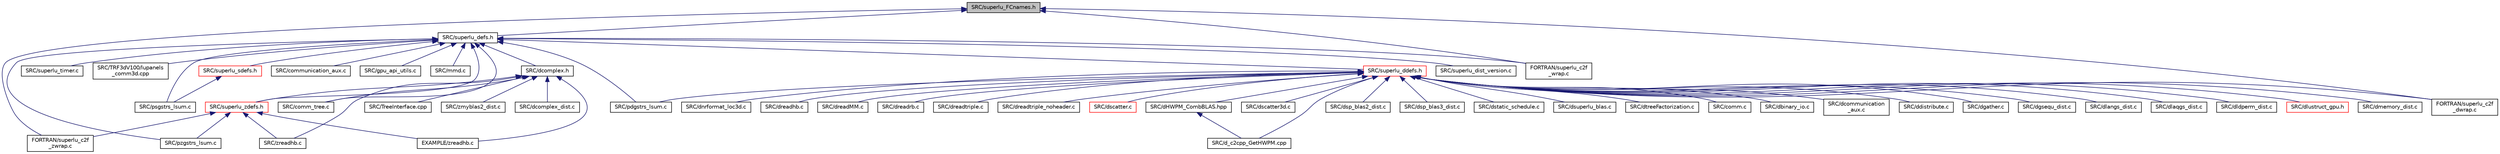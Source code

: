 digraph "SRC/superlu_FCnames.h"
{
 // LATEX_PDF_SIZE
  edge [fontname="Helvetica",fontsize="10",labelfontname="Helvetica",labelfontsize="10"];
  node [fontname="Helvetica",fontsize="10",shape=record];
  Node1 [label="SRC/superlu_FCnames.h",height=0.2,width=0.4,color="black", fillcolor="grey75", style="filled", fontcolor="black",tooltip="Macro definitions."];
  Node1 -> Node2 [dir="back",color="midnightblue",fontsize="10",style="solid",fontname="Helvetica"];
  Node2 [label="SRC/superlu_defs.h",height=0.2,width=0.4,color="black", fillcolor="white", style="filled",URL="$superlu__defs_8h.html",tooltip="Definitions which are precision-neutral."];
  Node2 -> Node3 [dir="back",color="midnightblue",fontsize="10",style="solid",fontname="Helvetica"];
  Node3 [label="SRC/comm_tree.c",height=0.2,width=0.4,color="black", fillcolor="white", style="filled",URL="$comm__tree_8c.html",tooltip=" "];
  Node2 -> Node4 [dir="back",color="midnightblue",fontsize="10",style="solid",fontname="Helvetica"];
  Node4 [label="SRC/communication_aux.c",height=0.2,width=0.4,color="black", fillcolor="white", style="filled",URL="$communication__aux_8c.html",tooltip="Auxiliary routines to support communication in 3D algorithms."];
  Node2 -> Node5 [dir="back",color="midnightblue",fontsize="10",style="solid",fontname="Helvetica"];
  Node5 [label="SRC/dcomplex.h",height=0.2,width=0.4,color="black", fillcolor="white", style="filled",URL="$dcomplex_8h.html",tooltip="Header for dcomplex.c."];
  Node5 -> Node3 [dir="back",color="midnightblue",fontsize="10",style="solid",fontname="Helvetica"];
  Node5 -> Node6 [dir="back",color="midnightblue",fontsize="10",style="solid",fontname="Helvetica"];
  Node6 [label="SRC/dcomplex_dist.c",height=0.2,width=0.4,color="black", fillcolor="white", style="filled",URL="$dcomplex__dist_8c.html",tooltip="Defines common arithmetic operations for complex type."];
  Node5 -> Node7 [dir="back",color="midnightblue",fontsize="10",style="solid",fontname="Helvetica"];
  Node7 [label="SRC/superlu_zdefs.h",height=0.2,width=0.4,color="red", fillcolor="white", style="filled",URL="$superlu__zdefs_8h.html",tooltip="Distributed SuperLU data types and function prototypes."];
  Node7 -> Node26 [dir="back",color="midnightblue",fontsize="10",style="solid",fontname="Helvetica"];
  Node26 [label="SRC/pzgstrs_lsum.c",height=0.2,width=0.4,color="black", fillcolor="white", style="filled",URL="$pzgstrs__lsum_8c.html",tooltip="Perform local block modifications: lsum[i] -= L_i,k * X[k]."];
  Node7 -> Node45 [dir="back",color="midnightblue",fontsize="10",style="solid",fontname="Helvetica"];
  Node45 [label="SRC/zreadhb.c",height=0.2,width=0.4,color="black", fillcolor="white", style="filled",URL="$SRC_2zreadhb_8c.html",tooltip="Read a DOUBLE COMPLEX PRECISION matrix stored in Harwell-Boeing format."];
  Node7 -> Node81 [dir="back",color="midnightblue",fontsize="10",style="solid",fontname="Helvetica"];
  Node81 [label="EXAMPLE/zreadhb.c",height=0.2,width=0.4,color="black", fillcolor="white", style="filled",URL="$EXAMPLE_2zreadhb_8c.html",tooltip="Read a DOUBLE COMPLEX PRECISION matrix stored in Harwell-Boeing format."];
  Node7 -> Node84 [dir="back",color="midnightblue",fontsize="10",style="solid",fontname="Helvetica"];
  Node84 [label="FORTRAN/superlu_c2f\l_zwrap.c",height=0.2,width=0.4,color="black", fillcolor="white", style="filled",URL="$superlu__c2f__zwrap_8c.html",tooltip=" "];
  Node5 -> Node89 [dir="back",color="midnightblue",fontsize="10",style="solid",fontname="Helvetica"];
  Node89 [label="SRC/TreeInterface.cpp",height=0.2,width=0.4,color="black", fillcolor="white", style="filled",URL="$TreeInterface_8cpp.html",tooltip=" "];
  Node5 -> Node90 [dir="back",color="midnightblue",fontsize="10",style="solid",fontname="Helvetica"];
  Node90 [label="SRC/zmyblas2_dist.c",height=0.2,width=0.4,color="black", fillcolor="white", style="filled",URL="$zmyblas2__dist_8c.html",tooltip="Level 2 BLAS operations: solves and matvec, written in C."];
  Node5 -> Node45 [dir="back",color="midnightblue",fontsize="10",style="solid",fontname="Helvetica"];
  Node5 -> Node81 [dir="back",color="midnightblue",fontsize="10",style="solid",fontname="Helvetica"];
  Node2 -> Node91 [dir="back",color="midnightblue",fontsize="10",style="solid",fontname="Helvetica"];
  Node91 [label="SRC/gpu_api_utils.c",height=0.2,width=0.4,color="black", fillcolor="white", style="filled",URL="$gpu__api__utils_8c.html",tooltip=" "];
  Node2 -> Node92 [dir="back",color="midnightblue",fontsize="10",style="solid",fontname="Helvetica"];
  Node92 [label="SRC/mmd.c",height=0.2,width=0.4,color="black", fillcolor="white", style="filled",URL="$mmd_8c.html",tooltip="Implements the minimum degree algorithm."];
  Node2 -> Node93 [dir="back",color="midnightblue",fontsize="10",style="solid",fontname="Helvetica"];
  Node93 [label="SRC/pdgstrs_lsum.c",height=0.2,width=0.4,color="black", fillcolor="white", style="filled",URL="$pdgstrs__lsum_8c.html",tooltip="Perform local block modifications: lsum[i] -= L_i,k * X[k]."];
  Node2 -> Node94 [dir="back",color="midnightblue",fontsize="10",style="solid",fontname="Helvetica"];
  Node94 [label="SRC/psgstrs_lsum.c",height=0.2,width=0.4,color="black", fillcolor="white", style="filled",URL="$psgstrs__lsum_8c.html",tooltip="Perform local block modifications: lsum[i] -= L_i,k * X[k]."];
  Node2 -> Node26 [dir="back",color="midnightblue",fontsize="10",style="solid",fontname="Helvetica"];
  Node2 -> Node95 [dir="back",color="midnightblue",fontsize="10",style="solid",fontname="Helvetica"];
  Node95 [label="SRC/superlu_ddefs.h",height=0.2,width=0.4,color="red", fillcolor="white", style="filled",URL="$superlu__ddefs_8h.html",tooltip="Distributed SuperLU data types and function prototypes."];
  Node95 -> Node96 [dir="back",color="midnightblue",fontsize="10",style="solid",fontname="Helvetica"];
  Node96 [label="SRC/comm.c",height=0.2,width=0.4,color="black", fillcolor="white", style="filled",URL="$comm_8c.html",tooltip="Broadcast an array of dtype numbers."];
  Node95 -> Node97 [dir="back",color="midnightblue",fontsize="10",style="solid",fontname="Helvetica"];
  Node97 [label="SRC/d_c2cpp_GetHWPM.cpp",height=0.2,width=0.4,color="black", fillcolor="white", style="filled",URL="$d__c2cpp__GetHWPM_8cpp.html",tooltip="Get heavy-weight perfect matching (HWPM)."];
  Node95 -> Node98 [dir="back",color="midnightblue",fontsize="10",style="solid",fontname="Helvetica"];
  Node98 [label="SRC/dbinary_io.c",height=0.2,width=0.4,color="black", fillcolor="white", style="filled",URL="$dbinary__io_8c.html",tooltip=" "];
  Node95 -> Node99 [dir="back",color="midnightblue",fontsize="10",style="solid",fontname="Helvetica"];
  Node99 [label="SRC/dcommunication\l_aux.c",height=0.2,width=0.4,color="black", fillcolor="white", style="filled",URL="$dcommunication__aux_8c.html",tooltip=" "];
  Node95 -> Node100 [dir="back",color="midnightblue",fontsize="10",style="solid",fontname="Helvetica"];
  Node100 [label="SRC/ddistribute.c",height=0.2,width=0.4,color="black", fillcolor="white", style="filled",URL="$ddistribute_8c.html",tooltip="Distribute the matrix onto the 2D process mesh."];
  Node95 -> Node101 [dir="back",color="midnightblue",fontsize="10",style="solid",fontname="Helvetica"];
  Node101 [label="SRC/dgather.c",height=0.2,width=0.4,color="black", fillcolor="white", style="filled",URL="$dgather_8c.html",tooltip=" "];
  Node95 -> Node102 [dir="back",color="midnightblue",fontsize="10",style="solid",fontname="Helvetica"];
  Node102 [label="SRC/dgsequ_dist.c",height=0.2,width=0.4,color="black", fillcolor="white", style="filled",URL="$dgsequ__dist_8c.html",tooltip="Computes row and column scalings."];
  Node95 -> Node103 [dir="back",color="midnightblue",fontsize="10",style="solid",fontname="Helvetica"];
  Node103 [label="SRC/dHWPM_CombBLAS.hpp",height=0.2,width=0.4,color="black", fillcolor="white", style="filled",URL="$dHWPM__CombBLAS_8hpp.html",tooltip="Get HWPM, heavy-weight perfect matching."];
  Node103 -> Node97 [dir="back",color="midnightblue",fontsize="10",style="solid",fontname="Helvetica"];
  Node95 -> Node104 [dir="back",color="midnightblue",fontsize="10",style="solid",fontname="Helvetica"];
  Node104 [label="SRC/dlangs_dist.c",height=0.2,width=0.4,color="black", fillcolor="white", style="filled",URL="$dlangs__dist_8c.html",tooltip="Returns the value of the one norm, the infinity norm, or the element of largest value."];
  Node95 -> Node105 [dir="back",color="midnightblue",fontsize="10",style="solid",fontname="Helvetica"];
  Node105 [label="SRC/dlaqgs_dist.c",height=0.2,width=0.4,color="black", fillcolor="white", style="filled",URL="$dlaqgs__dist_8c.html",tooltip="Equilibrates a general sparse M by N matrix A."];
  Node95 -> Node106 [dir="back",color="midnightblue",fontsize="10",style="solid",fontname="Helvetica"];
  Node106 [label="SRC/dldperm_dist.c",height=0.2,width=0.4,color="black", fillcolor="white", style="filled",URL="$dldperm__dist_8c.html",tooltip="Finds a row permutation so that the matrix has large entries on the diagonal."];
  Node95 -> Node107 [dir="back",color="midnightblue",fontsize="10",style="solid",fontname="Helvetica"];
  Node107 [label="SRC/dlustruct_gpu.h",height=0.2,width=0.4,color="red", fillcolor="white", style="filled",URL="$dlustruct__gpu_8h.html",tooltip="Descriptions and declarations for structures used in GPU."];
  Node95 -> Node111 [dir="back",color="midnightblue",fontsize="10",style="solid",fontname="Helvetica"];
  Node111 [label="SRC/dmemory_dist.c",height=0.2,width=0.4,color="black", fillcolor="white", style="filled",URL="$dmemory__dist_8c.html",tooltip="Memory utilities."];
  Node95 -> Node112 [dir="back",color="midnightblue",fontsize="10",style="solid",fontname="Helvetica"];
  Node112 [label="SRC/dnrformat_loc3d.c",height=0.2,width=0.4,color="black", fillcolor="white", style="filled",URL="$SRC_2dnrformat__loc3d_8c.html",tooltip=" "];
  Node95 -> Node113 [dir="back",color="midnightblue",fontsize="10",style="solid",fontname="Helvetica"];
  Node113 [label="SRC/dreadhb.c",height=0.2,width=0.4,color="black", fillcolor="white", style="filled",URL="$SRC_2dreadhb_8c.html",tooltip="Read a DOUBLE PRECISION matrix stored in Harwell-Boeing format."];
  Node95 -> Node114 [dir="back",color="midnightblue",fontsize="10",style="solid",fontname="Helvetica"];
  Node114 [label="SRC/dreadMM.c",height=0.2,width=0.4,color="black", fillcolor="white", style="filled",URL="$dreadMM_8c.html",tooltip="Contributed by Francois-Henry Rouet."];
  Node95 -> Node115 [dir="back",color="midnightblue",fontsize="10",style="solid",fontname="Helvetica"];
  Node115 [label="SRC/dreadrb.c",height=0.2,width=0.4,color="black", fillcolor="white", style="filled",URL="$dreadrb_8c.html",tooltip="Read a matrix stored in Rutherford-Boeing format."];
  Node95 -> Node116 [dir="back",color="midnightblue",fontsize="10",style="solid",fontname="Helvetica"];
  Node116 [label="SRC/dreadtriple.c",height=0.2,width=0.4,color="black", fillcolor="white", style="filled",URL="$SRC_2dreadtriple_8c.html",tooltip=" "];
  Node95 -> Node117 [dir="back",color="midnightblue",fontsize="10",style="solid",fontname="Helvetica"];
  Node117 [label="SRC/dreadtriple_noheader.c",height=0.2,width=0.4,color="black", fillcolor="white", style="filled",URL="$dreadtriple__noheader_8c.html",tooltip=" "];
  Node95 -> Node118 [dir="back",color="midnightblue",fontsize="10",style="solid",fontname="Helvetica"];
  Node118 [label="SRC/dscatter.c",height=0.2,width=0.4,color="red", fillcolor="white", style="filled",URL="$dscatter_8c.html",tooltip=" "];
  Node95 -> Node120 [dir="back",color="midnightblue",fontsize="10",style="solid",fontname="Helvetica"];
  Node120 [label="SRC/dscatter3d.c",height=0.2,width=0.4,color="black", fillcolor="white", style="filled",URL="$dscatter3d_8c.html",tooltip=" "];
  Node95 -> Node121 [dir="back",color="midnightblue",fontsize="10",style="solid",fontname="Helvetica"];
  Node121 [label="SRC/dsp_blas2_dist.c",height=0.2,width=0.4,color="black", fillcolor="white", style="filled",URL="$dsp__blas2__dist_8c.html",tooltip="Sparse BLAS 2, using some dense BLAS 2 operations."];
  Node95 -> Node122 [dir="back",color="midnightblue",fontsize="10",style="solid",fontname="Helvetica"];
  Node122 [label="SRC/dsp_blas3_dist.c",height=0.2,width=0.4,color="black", fillcolor="white", style="filled",URL="$dsp__blas3__dist_8c.html",tooltip="Sparse BLAS3, using some dense BLAS3 operations."];
  Node95 -> Node123 [dir="back",color="midnightblue",fontsize="10",style="solid",fontname="Helvetica"];
  Node123 [label="SRC/dstatic_schedule.c",height=0.2,width=0.4,color="black", fillcolor="white", style="filled",URL="$dstatic__schedule_8c.html",tooltip="Performs static scheduling for the look-ahead factorization algorithm."];
  Node95 -> Node124 [dir="back",color="midnightblue",fontsize="10",style="solid",fontname="Helvetica"];
  Node124 [label="SRC/dsuperlu_blas.c",height=0.2,width=0.4,color="black", fillcolor="white", style="filled",URL="$dsuperlu__blas_8c.html",tooltip=" "];
  Node95 -> Node125 [dir="back",color="midnightblue",fontsize="10",style="solid",fontname="Helvetica"];
  Node125 [label="SRC/dtreeFactorization.c",height=0.2,width=0.4,color="black", fillcolor="white", style="filled",URL="$dtreeFactorization_8c.html",tooltip=" "];
  Node95 -> Node93 [dir="back",color="midnightblue",fontsize="10",style="solid",fontname="Helvetica"];
  Node95 -> Node217 [dir="back",color="midnightblue",fontsize="10",style="solid",fontname="Helvetica"];
  Node217 [label="FORTRAN/superlu_c2f\l_dwrap.c",height=0.2,width=0.4,color="black", fillcolor="white", style="filled",URL="$superlu__c2f__dwrap_8c.html",tooltip=" "];
  Node2 -> Node221 [dir="back",color="midnightblue",fontsize="10",style="solid",fontname="Helvetica"];
  Node221 [label="SRC/superlu_dist_version.c",height=0.2,width=0.4,color="black", fillcolor="white", style="filled",URL="$superlu__dist__version_8c.html",tooltip=" "];
  Node2 -> Node222 [dir="back",color="midnightblue",fontsize="10",style="solid",fontname="Helvetica"];
  Node222 [label="SRC/superlu_sdefs.h",height=0.2,width=0.4,color="red", fillcolor="white", style="filled",URL="$superlu__sdefs_8h.html",tooltip="Distributed SuperLU data types and function prototypes."];
  Node222 -> Node94 [dir="back",color="midnightblue",fontsize="10",style="solid",fontname="Helvetica"];
  Node2 -> Node293 [dir="back",color="midnightblue",fontsize="10",style="solid",fontname="Helvetica"];
  Node293 [label="SRC/superlu_timer.c",height=0.2,width=0.4,color="black", fillcolor="white", style="filled",URL="$superlu__timer_8c.html",tooltip="Returns the time in seconds used by the process."];
  Node2 -> Node7 [dir="back",color="midnightblue",fontsize="10",style="solid",fontname="Helvetica"];
  Node2 -> Node182 [dir="back",color="midnightblue",fontsize="10",style="solid",fontname="Helvetica"];
  Node182 [label="SRC/TRF3dV100/lupanels\l_comm3d.cpp",height=0.2,width=0.4,color="black", fillcolor="white", style="filled",URL="$lupanels__comm3d_8cpp.html",tooltip=" "];
  Node2 -> Node294 [dir="back",color="midnightblue",fontsize="10",style="solid",fontname="Helvetica"];
  Node294 [label="FORTRAN/superlu_c2f\l_wrap.c",height=0.2,width=0.4,color="black", fillcolor="white", style="filled",URL="$superlu__c2f__wrap_8c.html",tooltip=" "];
  Node1 -> Node217 [dir="back",color="midnightblue",fontsize="10",style="solid",fontname="Helvetica"];
  Node1 -> Node294 [dir="back",color="midnightblue",fontsize="10",style="solid",fontname="Helvetica"];
  Node1 -> Node84 [dir="back",color="midnightblue",fontsize="10",style="solid",fontname="Helvetica"];
}
